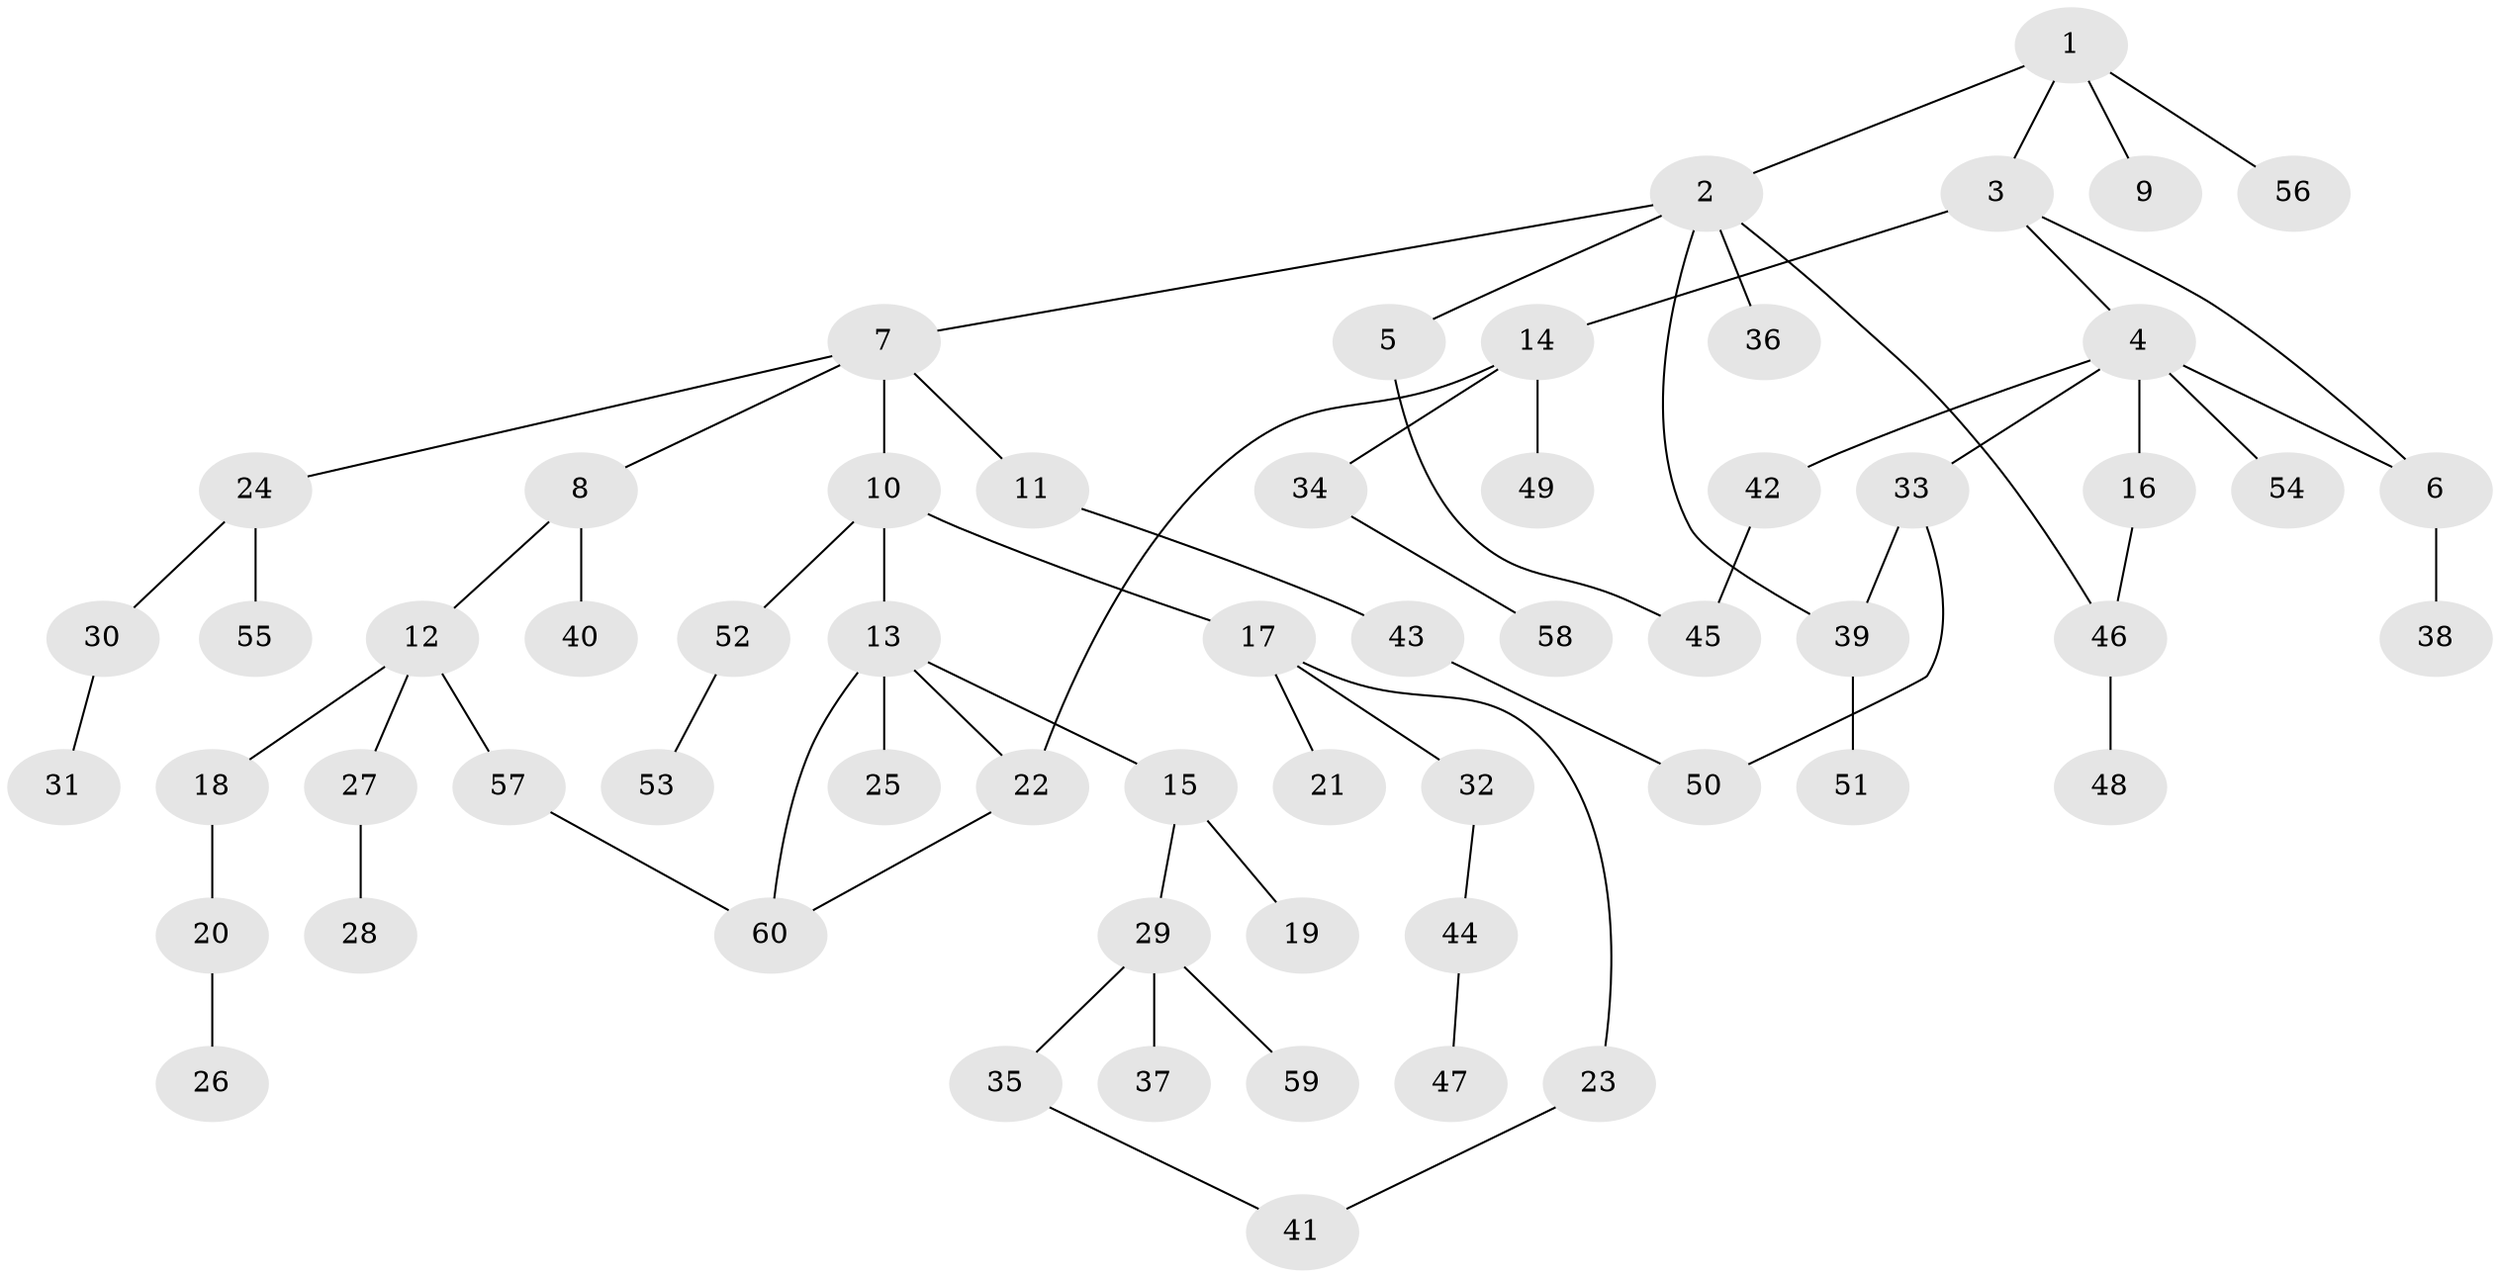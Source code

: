 // coarse degree distribution, {6: 0.05555555555555555, 4: 0.16666666666666666, 2: 0.3333333333333333, 7: 0.05555555555555555, 3: 0.1111111111111111, 1: 0.2777777777777778}
// Generated by graph-tools (version 1.1) at 2025/16/03/04/25 18:16:54]
// undirected, 60 vertices, 68 edges
graph export_dot {
graph [start="1"]
  node [color=gray90,style=filled];
  1;
  2;
  3;
  4;
  5;
  6;
  7;
  8;
  9;
  10;
  11;
  12;
  13;
  14;
  15;
  16;
  17;
  18;
  19;
  20;
  21;
  22;
  23;
  24;
  25;
  26;
  27;
  28;
  29;
  30;
  31;
  32;
  33;
  34;
  35;
  36;
  37;
  38;
  39;
  40;
  41;
  42;
  43;
  44;
  45;
  46;
  47;
  48;
  49;
  50;
  51;
  52;
  53;
  54;
  55;
  56;
  57;
  58;
  59;
  60;
  1 -- 2;
  1 -- 3;
  1 -- 9;
  1 -- 56;
  2 -- 5;
  2 -- 7;
  2 -- 36;
  2 -- 46;
  2 -- 39;
  3 -- 4;
  3 -- 14;
  3 -- 6;
  4 -- 6;
  4 -- 16;
  4 -- 33;
  4 -- 42;
  4 -- 54;
  5 -- 45;
  6 -- 38;
  7 -- 8;
  7 -- 10;
  7 -- 11;
  7 -- 24;
  8 -- 12;
  8 -- 40;
  10 -- 13;
  10 -- 17;
  10 -- 52;
  11 -- 43;
  12 -- 18;
  12 -- 27;
  12 -- 57;
  13 -- 15;
  13 -- 22;
  13 -- 25;
  13 -- 60;
  14 -- 34;
  14 -- 49;
  14 -- 22;
  15 -- 19;
  15 -- 29;
  16 -- 46;
  17 -- 21;
  17 -- 23;
  17 -- 32;
  18 -- 20;
  20 -- 26;
  22 -- 60;
  23 -- 41;
  24 -- 30;
  24 -- 55;
  27 -- 28;
  29 -- 35;
  29 -- 37;
  29 -- 59;
  30 -- 31;
  32 -- 44;
  33 -- 39;
  33 -- 50;
  34 -- 58;
  35 -- 41;
  39 -- 51;
  42 -- 45;
  43 -- 50;
  44 -- 47;
  46 -- 48;
  52 -- 53;
  57 -- 60;
}
